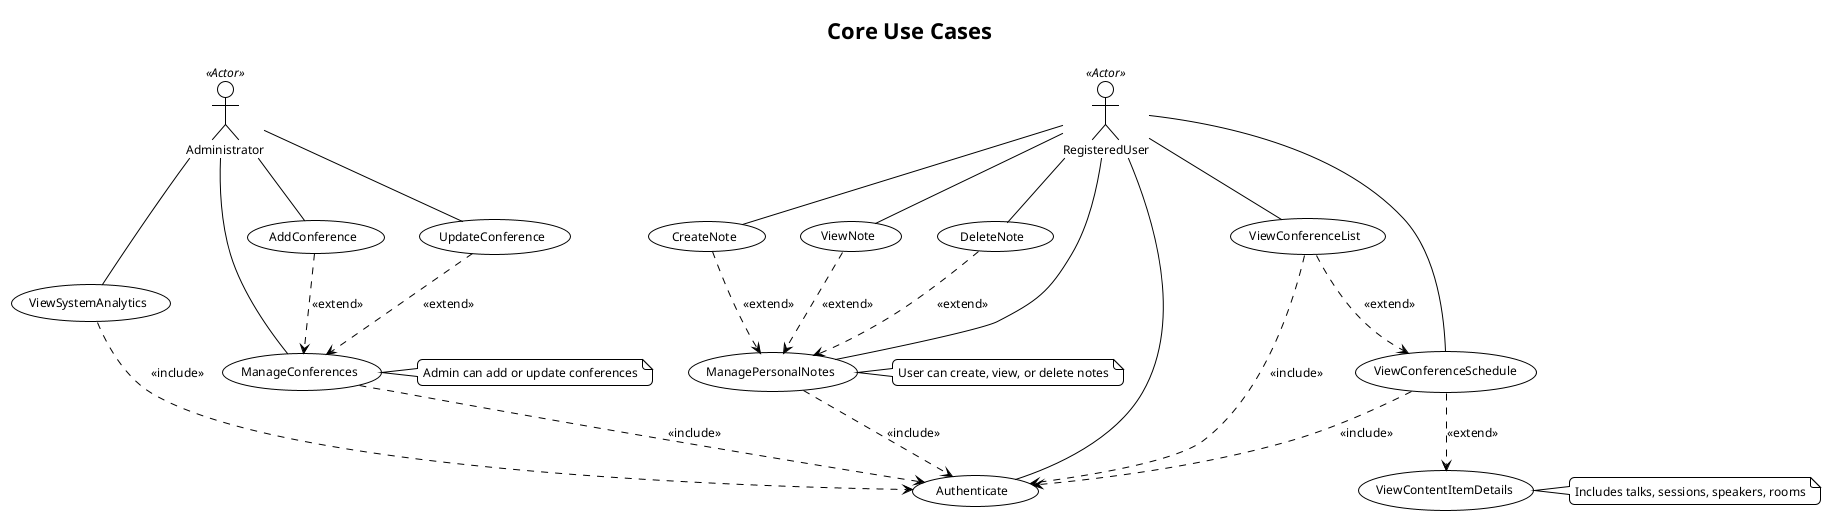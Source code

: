 @startuml ScenariosCoreUse
!theme plain
skinparam ClassAttributeIconSize 0
skinparam roundcorner 10
skinparam DefaultFontName "Arial"
skinparam DefaultFontSize 12
skinparam shadowing false

title Core Use Cases

actor RegisteredUser <<Actor>>
actor Administrator <<Actor>>

(Authenticate)
(ViewConferenceList)
(ViewConferenceSchedule)
(ManagePersonalNotes)
(CreateNote)
(ViewNote)
(DeleteNote)
(ManageConferences)
(AddConference)
(UpdateConference)
(ViewSystemAnalytics)
(ViewContentItemDetails)

RegisteredUser -- (Authenticate)
RegisteredUser -- (ViewConferenceList)
RegisteredUser -- (ViewConferenceSchedule)
RegisteredUser -- (ManagePersonalNotes)
RegisteredUser -- (CreateNote)
RegisteredUser -- (ViewNote)
RegisteredUser -- (DeleteNote)

Administrator -- (ManageConferences)
Administrator -- (AddConference)
Administrator -- (UpdateConference)
Administrator -- (ViewSystemAnalytics)

(ViewConferenceList) ..> (Authenticate) : <<include>>
(ViewConferenceSchedule) ..> (Authenticate) : <<include>>
(ManagePersonalNotes) ..> (Authenticate) : <<include>>
(CreateNote) ..> (ManagePersonalNotes) : <<extend>>
(ViewNote) ..> (ManagePersonalNotes) : <<extend>>
(DeleteNote) ..> (ManagePersonalNotes) : <<extend>>

(ManageConferences) ..> (Authenticate) : <<include>>
(AddConference) ..> (ManageConferences) : <<extend>>
(UpdateConference) ..> (ManageConferences) : <<extend>>

(ViewSystemAnalytics) ..> (Authenticate) : <<include>>
(ViewConferenceSchedule) ..> (ViewContentItemDetails) : <<extend>>
(ViewConferenceList) ..> (ViewConferenceSchedule) : <<extend>>

note right of (ManagePersonalNotes)
  User can create, view, or delete notes
end note

note right of (ManageConferences)
  Admin can add or update conferences
end note

note right of (ViewContentItemDetails)
  Includes talks, sessions, speakers, rooms
end note

@enduml

